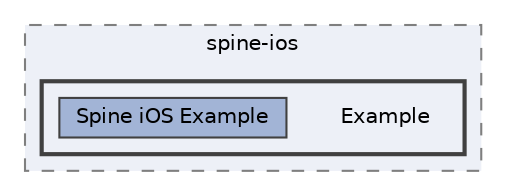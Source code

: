 digraph "external/spine-runtimes/spine-ios/Example"
{
 // LATEX_PDF_SIZE
  bgcolor="transparent";
  edge [fontname=Helvetica,fontsize=10,labelfontname=Helvetica,labelfontsize=10];
  node [fontname=Helvetica,fontsize=10,shape=box,height=0.2,width=0.4];
  compound=true
  subgraph clusterdir_0243c8b45afe1b99680d89a3c76de70b {
    graph [ bgcolor="#edf0f7", pencolor="grey50", label="spine-ios", fontname=Helvetica,fontsize=10 style="filled,dashed", URL="dir_0243c8b45afe1b99680d89a3c76de70b.html",tooltip=""]
  subgraph clusterdir_a7c29ce4e7b4c62b252a63ed2774a1aa {
    graph [ bgcolor="#edf0f7", pencolor="grey25", label="", fontname=Helvetica,fontsize=10 style="filled,bold", URL="dir_a7c29ce4e7b4c62b252a63ed2774a1aa.html",tooltip=""]
    dir_a7c29ce4e7b4c62b252a63ed2774a1aa [shape=plaintext, label="Example"];
  dir_0327a72f1e78c4b1f66500a9b5afd17c [label="Spine iOS Example", fillcolor="#a2b4d6", color="grey25", style="filled", URL="dir_0327a72f1e78c4b1f66500a9b5afd17c.html",tooltip=""];
  }
  }
}
